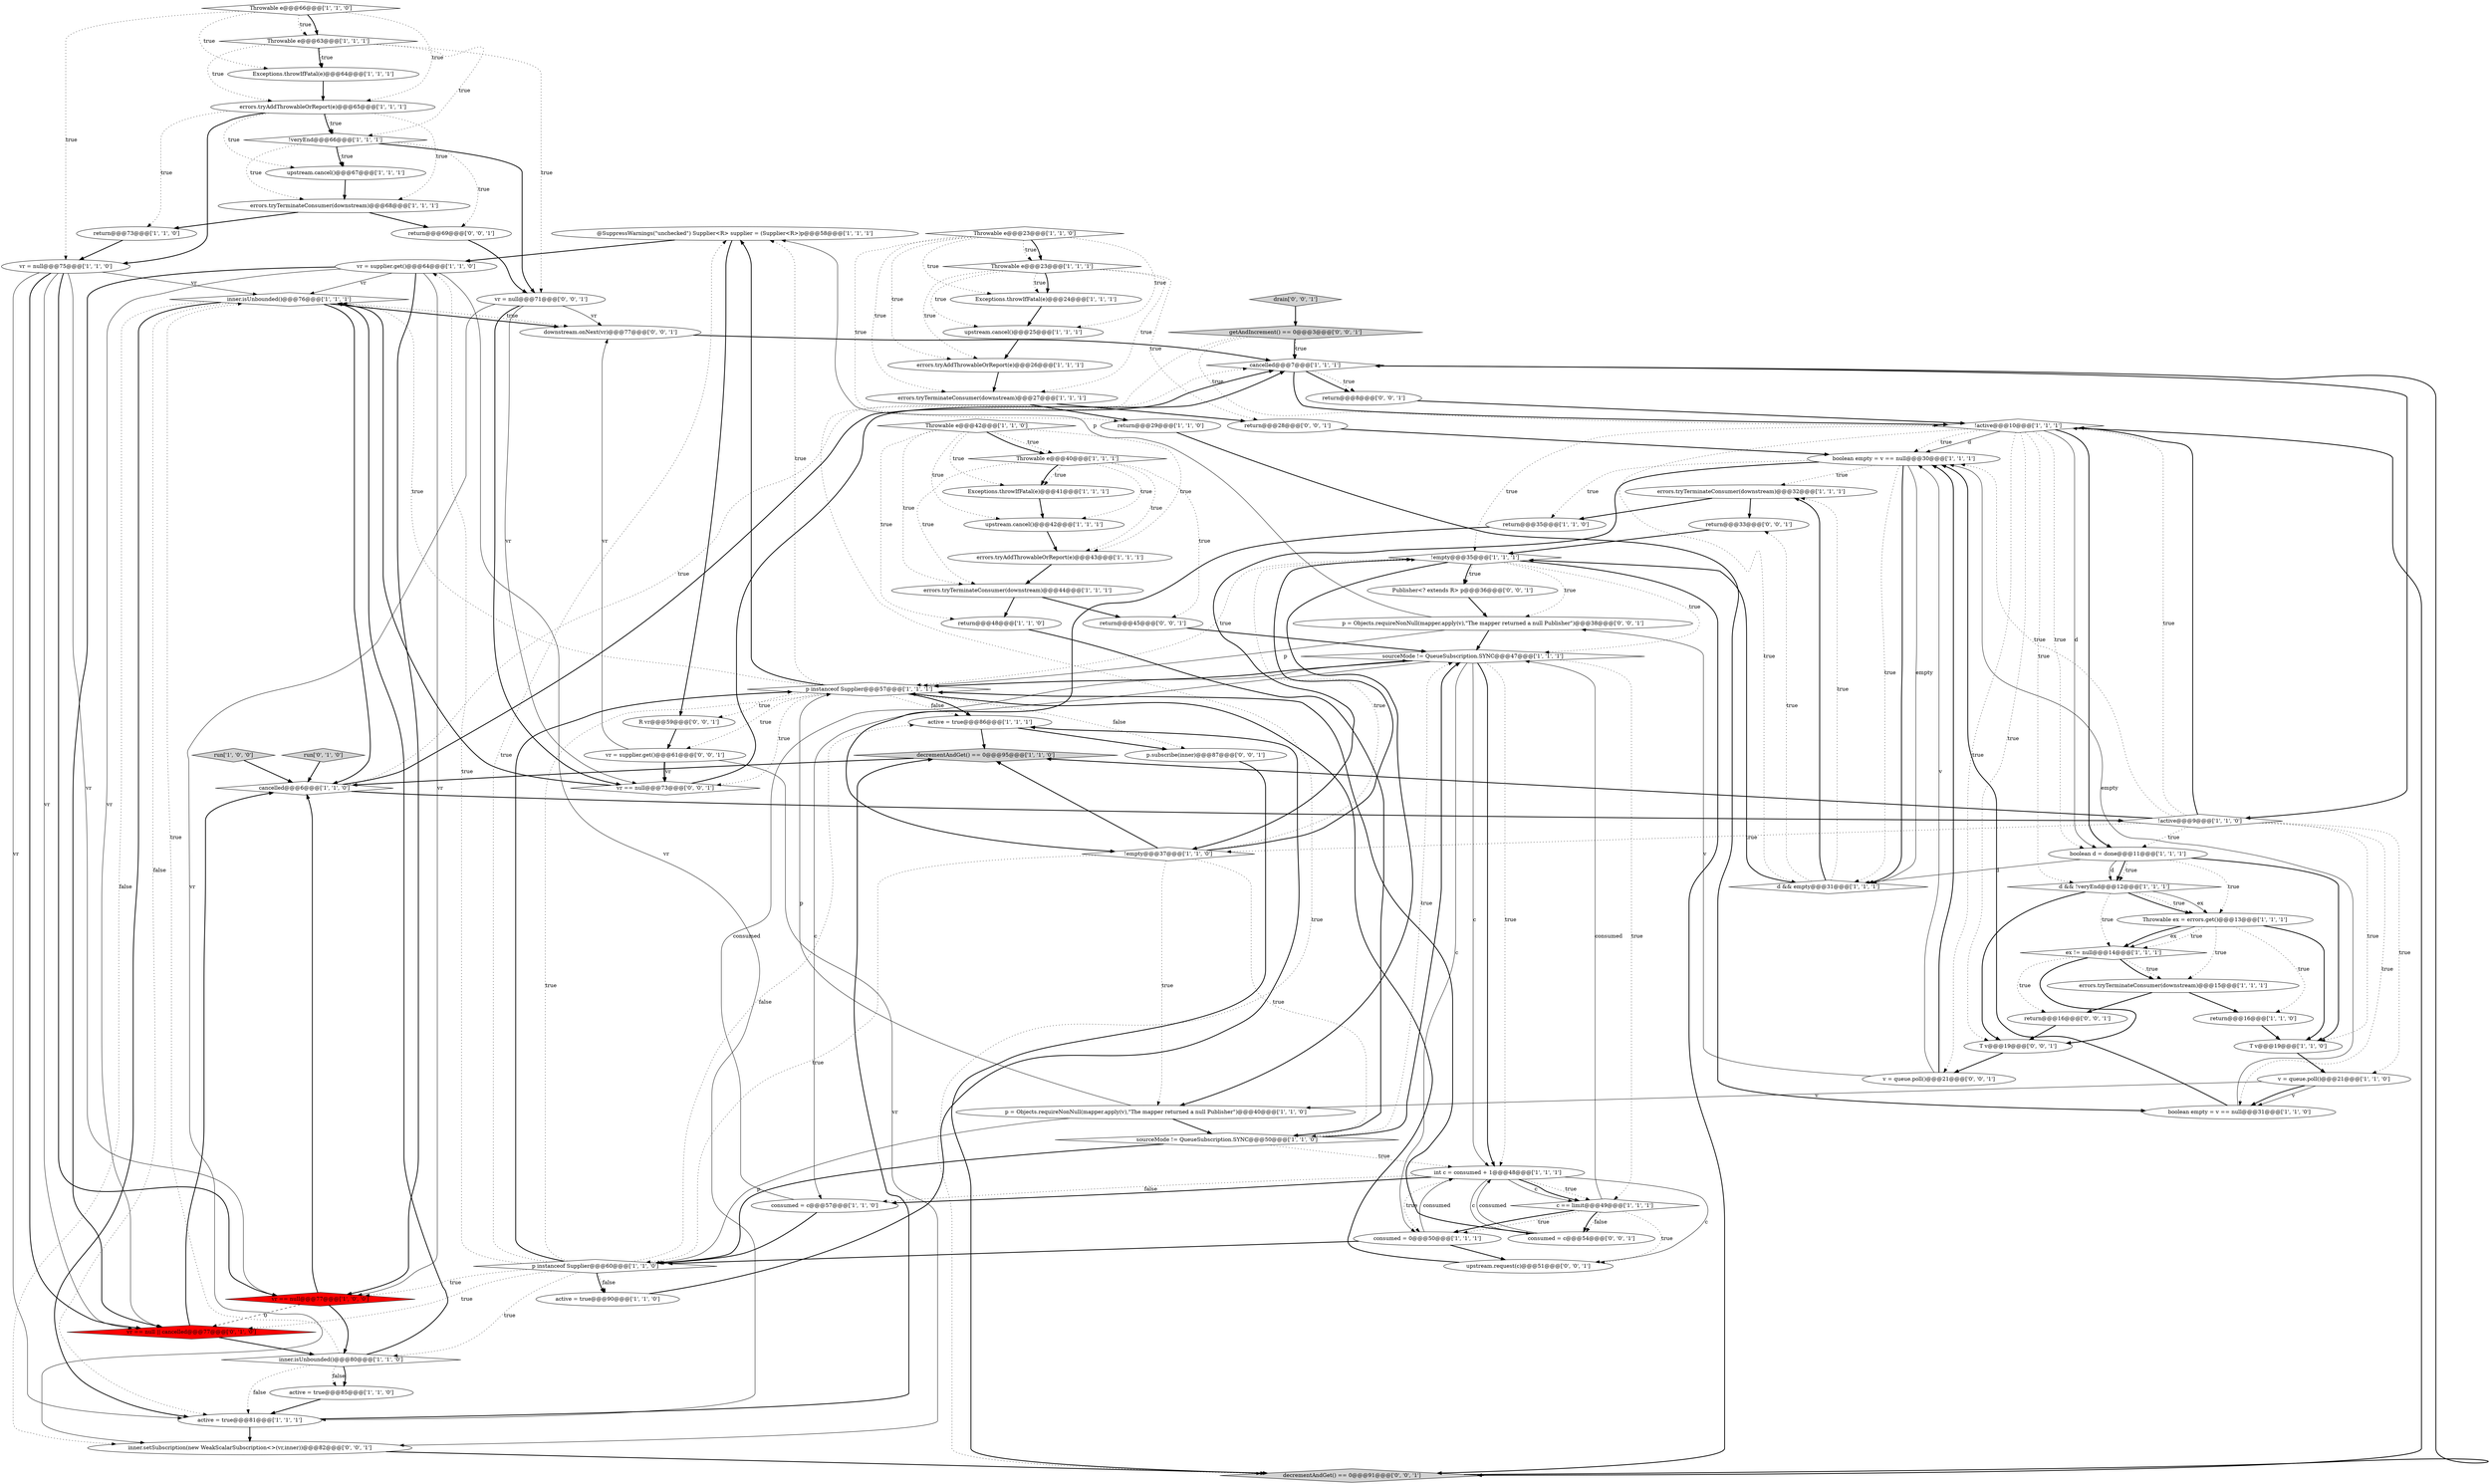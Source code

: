 digraph {
56 [style = filled, label = "@SuppressWarnings(\"unchecked\") Supplier<R> supplier = (Supplier<R>)p@@@58@@@['1', '1', '1']", fillcolor = white, shape = ellipse image = "AAA0AAABBB1BBB"];
68 [style = filled, label = "Publisher<? extends R> p@@@36@@@['0', '0', '1']", fillcolor = white, shape = ellipse image = "AAA0AAABBB3BBB"];
53 [style = filled, label = "errors.tryAddThrowableOrReport(e)@@@26@@@['1', '1', '1']", fillcolor = white, shape = ellipse image = "AAA0AAABBB1BBB"];
9 [style = filled, label = "vr = supplier.get()@@@64@@@['1', '1', '0']", fillcolor = white, shape = ellipse image = "AAA0AAABBB1BBB"];
48 [style = filled, label = "errors.tryTerminateConsumer(downstream)@@@44@@@['1', '1', '1']", fillcolor = white, shape = ellipse image = "AAA0AAABBB1BBB"];
72 [style = filled, label = "return@@@69@@@['0', '0', '1']", fillcolor = white, shape = ellipse image = "AAA0AAABBB3BBB"];
50 [style = filled, label = "Exceptions.throwIfFatal(e)@@@41@@@['1', '1', '1']", fillcolor = white, shape = ellipse image = "AAA0AAABBB1BBB"];
76 [style = filled, label = "downstream.onNext(vr)@@@77@@@['0', '0', '1']", fillcolor = white, shape = ellipse image = "AAA0AAABBB3BBB"];
25 [style = filled, label = "return@@@29@@@['1', '1', '0']", fillcolor = white, shape = ellipse image = "AAA0AAABBB1BBB"];
11 [style = filled, label = "v = queue.poll()@@@21@@@['1', '1', '0']", fillcolor = white, shape = ellipse image = "AAA0AAABBB1BBB"];
61 [style = filled, label = "upstream.cancel()@@@42@@@['1', '1', '1']", fillcolor = white, shape = ellipse image = "AAA0AAABBB1BBB"];
81 [style = filled, label = "drain['0', '0', '1']", fillcolor = lightgray, shape = diamond image = "AAA0AAABBB3BBB"];
35 [style = filled, label = "ex != null@@@14@@@['1', '1', '1']", fillcolor = white, shape = diamond image = "AAA0AAABBB1BBB"];
36 [style = filled, label = "errors.tryTerminateConsumer(downstream)@@@32@@@['1', '1', '1']", fillcolor = white, shape = ellipse image = "AAA0AAABBB1BBB"];
7 [style = filled, label = "p instanceof Supplier@@@60@@@['1', '1', '0']", fillcolor = white, shape = diamond image = "AAA0AAABBB1BBB"];
45 [style = filled, label = "p instanceof Supplier@@@57@@@['1', '1', '1']", fillcolor = white, shape = diamond image = "AAA0AAABBB1BBB"];
17 [style = filled, label = "run['1', '0', '0']", fillcolor = lightgray, shape = diamond image = "AAA0AAABBB1BBB"];
43 [style = filled, label = "errors.tryAddThrowableOrReport(e)@@@43@@@['1', '1', '1']", fillcolor = white, shape = ellipse image = "AAA0AAABBB1BBB"];
29 [style = filled, label = "inner.isUnbounded()@@@76@@@['1', '1', '1']", fillcolor = white, shape = diamond image = "AAA0AAABBB1BBB"];
85 [style = filled, label = "vr == null@@@73@@@['0', '0', '1']", fillcolor = white, shape = diamond image = "AAA0AAABBB3BBB"];
20 [style = filled, label = "consumed = 0@@@50@@@['1', '1', '1']", fillcolor = white, shape = ellipse image = "AAA0AAABBB1BBB"];
8 [style = filled, label = "Throwable e@@@40@@@['1', '1', '1']", fillcolor = white, shape = diamond image = "AAA0AAABBB1BBB"];
38 [style = filled, label = "return@@@16@@@['1', '1', '0']", fillcolor = white, shape = ellipse image = "AAA0AAABBB1BBB"];
73 [style = filled, label = "return@@@33@@@['0', '0', '1']", fillcolor = white, shape = ellipse image = "AAA0AAABBB3BBB"];
31 [style = filled, label = "Throwable ex = errors.get()@@@13@@@['1', '1', '1']", fillcolor = white, shape = ellipse image = "AAA0AAABBB1BBB"];
42 [style = filled, label = "Throwable e@@@23@@@['1', '1', '1']", fillcolor = white, shape = diamond image = "AAA0AAABBB1BBB"];
32 [style = filled, label = "upstream.cancel()@@@25@@@['1', '1', '1']", fillcolor = white, shape = ellipse image = "AAA0AAABBB1BBB"];
22 [style = filled, label = "!active@@@10@@@['1', '1', '1']", fillcolor = white, shape = diamond image = "AAA0AAABBB1BBB"];
49 [style = filled, label = "Throwable e@@@23@@@['1', '1', '0']", fillcolor = white, shape = diamond image = "AAA0AAABBB1BBB"];
82 [style = filled, label = "return@@@28@@@['0', '0', '1']", fillcolor = white, shape = ellipse image = "AAA0AAABBB3BBB"];
62 [style = filled, label = "vr == null || cancelled@@@77@@@['0', '1', '0']", fillcolor = red, shape = diamond image = "AAA1AAABBB2BBB"];
51 [style = filled, label = "return@@@35@@@['1', '1', '0']", fillcolor = white, shape = ellipse image = "AAA0AAABBB1BBB"];
10 [style = filled, label = "errors.tryTerminateConsumer(downstream)@@@68@@@['1', '1', '1']", fillcolor = white, shape = ellipse image = "AAA0AAABBB1BBB"];
75 [style = filled, label = "vr = null@@@71@@@['0', '0', '1']", fillcolor = white, shape = ellipse image = "AAA0AAABBB3BBB"];
83 [style = filled, label = "R vr@@@59@@@['0', '0', '1']", fillcolor = white, shape = ellipse image = "AAA0AAABBB3BBB"];
40 [style = filled, label = "decrementAndGet() == 0@@@95@@@['1', '1', '0']", fillcolor = lightgray, shape = diamond image = "AAA0AAABBB1BBB"];
66 [style = filled, label = "getAndIncrement() == 0@@@3@@@['0', '0', '1']", fillcolor = lightgray, shape = diamond image = "AAA0AAABBB3BBB"];
27 [style = filled, label = "boolean empty = v == null@@@31@@@['1', '1', '0']", fillcolor = white, shape = ellipse image = "AAA0AAABBB1BBB"];
84 [style = filled, label = "decrementAndGet() == 0@@@91@@@['0', '0', '1']", fillcolor = lightgray, shape = diamond image = "AAA0AAABBB3BBB"];
0 [style = filled, label = "p = Objects.requireNonNull(mapper.apply(v),\"The mapper returned a null Publisher\")@@@40@@@['1', '1', '0']", fillcolor = white, shape = ellipse image = "AAA0AAABBB1BBB"];
39 [style = filled, label = "boolean empty = v == null@@@30@@@['1', '1', '1']", fillcolor = white, shape = ellipse image = "AAA0AAABBB1BBB"];
63 [style = filled, label = "run['0', '1', '0']", fillcolor = lightgray, shape = diamond image = "AAA0AAABBB2BBB"];
79 [style = filled, label = "consumed = c@@@54@@@['0', '0', '1']", fillcolor = white, shape = ellipse image = "AAA0AAABBB3BBB"];
5 [style = filled, label = "active = true@@@86@@@['1', '1', '1']", fillcolor = white, shape = ellipse image = "AAA0AAABBB1BBB"];
74 [style = filled, label = "return@@@16@@@['0', '0', '1']", fillcolor = white, shape = ellipse image = "AAA0AAABBB3BBB"];
78 [style = filled, label = "p = Objects.requireNonNull(mapper.apply(v),\"The mapper returned a null Publisher\")@@@38@@@['0', '0', '1']", fillcolor = white, shape = ellipse image = "AAA0AAABBB3BBB"];
54 [style = filled, label = "boolean d = done@@@11@@@['1', '1', '1']", fillcolor = white, shape = ellipse image = "AAA0AAABBB1BBB"];
2 [style = filled, label = "return@@@48@@@['1', '1', '0']", fillcolor = white, shape = ellipse image = "AAA0AAABBB1BBB"];
34 [style = filled, label = "c == limit@@@49@@@['1', '1', '1']", fillcolor = white, shape = diamond image = "AAA0AAABBB1BBB"];
69 [style = filled, label = "return@@@8@@@['0', '0', '1']", fillcolor = white, shape = ellipse image = "AAA0AAABBB3BBB"];
65 [style = filled, label = "upstream.request(c)@@@51@@@['0', '0', '1']", fillcolor = white, shape = ellipse image = "AAA0AAABBB3BBB"];
18 [style = filled, label = "errors.tryTerminateConsumer(downstream)@@@27@@@['1', '1', '1']", fillcolor = white, shape = ellipse image = "AAA0AAABBB1BBB"];
19 [style = filled, label = "sourceMode != QueueSubscription.SYNC@@@47@@@['1', '1', '1']", fillcolor = white, shape = diamond image = "AAA0AAABBB1BBB"];
30 [style = filled, label = "cancelled@@@6@@@['1', '1', '0']", fillcolor = white, shape = diamond image = "AAA0AAABBB1BBB"];
47 [style = filled, label = "d && empty@@@31@@@['1', '1', '1']", fillcolor = white, shape = diamond image = "AAA0AAABBB1BBB"];
6 [style = filled, label = "!empty@@@37@@@['1', '1', '0']", fillcolor = white, shape = diamond image = "AAA0AAABBB1BBB"];
46 [style = filled, label = "Throwable e@@@66@@@['1', '1', '0']", fillcolor = white, shape = diamond image = "AAA0AAABBB1BBB"];
12 [style = filled, label = "vr = null@@@75@@@['1', '1', '0']", fillcolor = white, shape = ellipse image = "AAA0AAABBB1BBB"];
64 [style = filled, label = "inner.setSubscription(new WeakScalarSubscription<>(vr,inner))@@@82@@@['0', '0', '1']", fillcolor = white, shape = ellipse image = "AAA0AAABBB3BBB"];
57 [style = filled, label = "consumed = c@@@57@@@['1', '1', '0']", fillcolor = white, shape = ellipse image = "AAA0AAABBB1BBB"];
59 [style = filled, label = "vr == null@@@77@@@['1', '0', '0']", fillcolor = red, shape = diamond image = "AAA1AAABBB1BBB"];
21 [style = filled, label = "return@@@73@@@['1', '1', '0']", fillcolor = white, shape = ellipse image = "AAA0AAABBB1BBB"];
13 [style = filled, label = "d && !veryEnd@@@12@@@['1', '1', '1']", fillcolor = white, shape = diamond image = "AAA0AAABBB1BBB"];
16 [style = filled, label = "errors.tryTerminateConsumer(downstream)@@@15@@@['1', '1', '1']", fillcolor = white, shape = ellipse image = "AAA0AAABBB1BBB"];
60 [style = filled, label = "upstream.cancel()@@@67@@@['1', '1', '1']", fillcolor = white, shape = ellipse image = "AAA0AAABBB1BBB"];
70 [style = filled, label = "p.subscribe(inner)@@@87@@@['0', '0', '1']", fillcolor = white, shape = ellipse image = "AAA0AAABBB3BBB"];
1 [style = filled, label = "T v@@@19@@@['1', '1', '0']", fillcolor = white, shape = ellipse image = "AAA0AAABBB1BBB"];
77 [style = filled, label = "T v@@@19@@@['0', '0', '1']", fillcolor = white, shape = ellipse image = "AAA0AAABBB3BBB"];
28 [style = filled, label = "inner.isUnbounded()@@@80@@@['1', '1', '0']", fillcolor = white, shape = diamond image = "AAA0AAABBB1BBB"];
44 [style = filled, label = "Exceptions.throwIfFatal(e)@@@24@@@['1', '1', '1']", fillcolor = white, shape = ellipse image = "AAA0AAABBB1BBB"];
4 [style = filled, label = "cancelled@@@7@@@['1', '1', '1']", fillcolor = white, shape = diamond image = "AAA0AAABBB1BBB"];
67 [style = filled, label = "v = queue.poll()@@@21@@@['0', '0', '1']", fillcolor = white, shape = ellipse image = "AAA0AAABBB3BBB"];
52 [style = filled, label = "!veryEnd@@@66@@@['1', '1', '1']", fillcolor = white, shape = diamond image = "AAA0AAABBB1BBB"];
37 [style = filled, label = "int c = consumed + 1@@@48@@@['1', '1', '1']", fillcolor = white, shape = ellipse image = "AAA0AAABBB1BBB"];
3 [style = filled, label = "active = true@@@90@@@['1', '1', '0']", fillcolor = white, shape = ellipse image = "AAA0AAABBB1BBB"];
15 [style = filled, label = "errors.tryAddThrowableOrReport(e)@@@65@@@['1', '1', '1']", fillcolor = white, shape = ellipse image = "AAA0AAABBB1BBB"];
41 [style = filled, label = "Throwable e@@@63@@@['1', '1', '1']", fillcolor = white, shape = diamond image = "AAA0AAABBB1BBB"];
33 [style = filled, label = "Exceptions.throwIfFatal(e)@@@64@@@['1', '1', '1']", fillcolor = white, shape = ellipse image = "AAA0AAABBB1BBB"];
71 [style = filled, label = "return@@@45@@@['0', '0', '1']", fillcolor = white, shape = ellipse image = "AAA0AAABBB3BBB"];
55 [style = filled, label = "Throwable e@@@42@@@['1', '1', '0']", fillcolor = white, shape = diamond image = "AAA0AAABBB1BBB"];
14 [style = filled, label = "!empty@@@35@@@['1', '1', '1']", fillcolor = white, shape = diamond image = "AAA0AAABBB1BBB"];
23 [style = filled, label = "active = true@@@85@@@['1', '1', '0']", fillcolor = white, shape = ellipse image = "AAA0AAABBB1BBB"];
58 [style = filled, label = "active = true@@@81@@@['1', '1', '1']", fillcolor = white, shape = ellipse image = "AAA0AAABBB1BBB"];
80 [style = filled, label = "vr = supplier.get()@@@61@@@['0', '0', '1']", fillcolor = white, shape = ellipse image = "AAA0AAABBB3BBB"];
26 [style = filled, label = "!active@@@9@@@['1', '1', '0']", fillcolor = white, shape = diamond image = "AAA0AAABBB1BBB"];
24 [style = filled, label = "sourceMode != QueueSubscription.SYNC@@@50@@@['1', '1', '0']", fillcolor = white, shape = diamond image = "AAA0AAABBB1BBB"];
32->53 [style = bold, label=""];
66->4 [style = dotted, label="true"];
35->77 [style = bold, label=""];
41->15 [style = dotted, label="true"];
67->39 [style = bold, label=""];
39->36 [style = dotted, label="true"];
8->48 [style = dotted, label="true"];
29->76 [style = bold, label=""];
14->19 [style = dotted, label="true"];
61->43 [style = bold, label=""];
34->20 [style = bold, label=""];
75->76 [style = solid, label="vr"];
29->30 [style = bold, label=""];
13->31 [style = solid, label="ex"];
14->45 [style = dotted, label="true"];
0->7 [style = solid, label="p"];
22->39 [style = solid, label="d"];
10->72 [style = bold, label=""];
46->12 [style = dotted, label="true"];
39->6 [style = bold, label=""];
67->78 [style = solid, label="v"];
39->47 [style = dotted, label="true"];
26->40 [style = bold, label=""];
59->62 [style = dashed, label="0"];
31->1 [style = bold, label=""];
26->22 [style = dotted, label="true"];
15->21 [style = dotted, label="true"];
34->20 [style = dotted, label="true"];
34->65 [style = dotted, label="true"];
26->22 [style = bold, label=""];
35->16 [style = dotted, label="true"];
22->14 [style = dotted, label="true"];
13->35 [style = dotted, label="true"];
8->61 [style = dotted, label="true"];
8->71 [style = dotted, label="true"];
85->4 [style = bold, label=""];
54->31 [style = dotted, label="true"];
42->82 [style = dotted, label="true"];
52->60 [style = bold, label=""];
3->5 [style = bold, label=""];
42->44 [style = bold, label=""];
75->64 [style = solid, label="vr"];
9->58 [style = solid, label="vr"];
31->35 [style = bold, label=""];
56->83 [style = bold, label=""];
29->76 [style = dotted, label="true"];
76->4 [style = bold, label=""];
14->78 [style = dotted, label="true"];
15->52 [style = bold, label=""];
81->66 [style = bold, label=""];
0->24 [style = bold, label=""];
84->4 [style = bold, label=""];
22->67 [style = dotted, label="true"];
68->78 [style = bold, label=""];
55->43 [style = dotted, label="true"];
39->47 [style = bold, label=""];
79->45 [style = bold, label=""];
6->0 [style = dotted, label="true"];
55->8 [style = dotted, label="true"];
28->23 [style = dotted, label="false"];
4->69 [style = dotted, label="true"];
7->5 [style = dotted, label="false"];
35->74 [style = dotted, label="true"];
41->33 [style = dotted, label="true"];
13->31 [style = bold, label=""];
22->54 [style = dotted, label="true"];
2->24 [style = bold, label=""];
9->62 [style = solid, label="vr"];
39->47 [style = solid, label="empty"];
55->48 [style = dotted, label="true"];
42->32 [style = dotted, label="true"];
80->85 [style = solid, label="vr"];
64->84 [style = bold, label=""];
28->58 [style = dotted, label="false"];
34->79 [style = dotted, label="false"];
22->54 [style = solid, label="d"];
19->37 [style = solid, label="c"];
24->19 [style = bold, label=""];
65->45 [style = bold, label=""];
20->37 [style = solid, label="consumed"];
48->2 [style = bold, label=""];
33->15 [style = bold, label=""];
62->30 [style = bold, label=""];
30->26 [style = bold, label=""];
49->53 [style = dotted, label="true"];
54->13 [style = dotted, label="true"];
80->85 [style = bold, label=""];
15->52 [style = dotted, label="true"];
15->10 [style = dotted, label="true"];
45->80 [style = dotted, label="true"];
75->85 [style = solid, label="vr"];
10->21 [style = bold, label=""];
46->33 [style = dotted, label="true"];
12->62 [style = solid, label="vr"];
19->37 [style = dotted, label="true"];
29->64 [style = dotted, label="false"];
70->84 [style = bold, label=""];
46->41 [style = bold, label=""];
56->9 [style = bold, label=""];
80->64 [style = solid, label="vr"];
1->11 [style = bold, label=""];
19->37 [style = bold, label=""];
28->29 [style = dotted, label="true"];
25->27 [style = bold, label=""];
8->50 [style = dotted, label="true"];
6->14 [style = dotted, label="true"];
8->43 [style = dotted, label="true"];
54->13 [style = solid, label="d"];
27->39 [style = solid, label="empty"];
12->58 [style = solid, label="vr"];
49->44 [style = dotted, label="true"];
22->77 [style = dotted, label="true"];
44->32 [style = bold, label=""];
57->7 [style = bold, label=""];
26->1 [style = dotted, label="true"];
22->13 [style = dotted, label="true"];
52->72 [style = dotted, label="true"];
18->25 [style = bold, label=""];
6->7 [style = dotted, label="true"];
37->20 [style = dotted, label="true"];
15->60 [style = dotted, label="true"];
47->36 [style = dotted, label="true"];
45->56 [style = bold, label=""];
24->19 [style = dotted, label="true"];
26->6 [style = dotted, label="true"];
14->68 [style = dotted, label="true"];
22->54 [style = bold, label=""];
15->12 [style = bold, label=""];
59->28 [style = bold, label=""];
82->39 [style = bold, label=""];
19->20 [style = solid, label="c"];
20->7 [style = bold, label=""];
24->7 [style = bold, label=""];
39->51 [style = dotted, label="true"];
71->19 [style = bold, label=""];
47->36 [style = bold, label=""];
4->22 [style = bold, label=""];
29->58 [style = dotted, label="false"];
28->29 [style = bold, label=""];
7->59 [style = dotted, label="true"];
6->24 [style = dotted, label="true"];
66->22 [style = dotted, label="true"];
7->45 [style = dotted, label="true"];
19->34 [style = dotted, label="true"];
45->70 [style = dotted, label="false"];
36->51 [style = bold, label=""];
23->58 [style = bold, label=""];
14->68 [style = bold, label=""];
0->45 [style = solid, label="p"];
34->19 [style = solid, label="consumed"];
31->35 [style = solid, label="ex"];
42->44 [style = dotted, label="true"];
80->76 [style = solid, label="vr"];
31->35 [style = dotted, label="true"];
45->29 [style = dotted, label="true"];
12->62 [style = bold, label=""];
72->75 [style = bold, label=""];
26->27 [style = dotted, label="true"];
11->27 [style = solid, label="v"];
19->57 [style = solid, label="c"];
78->45 [style = solid, label="p"];
55->61 [style = dotted, label="true"];
12->59 [style = solid, label="vr"];
69->22 [style = bold, label=""];
12->29 [style = solid, label="vr"];
30->4 [style = dotted, label="true"];
36->73 [style = bold, label=""];
51->6 [style = bold, label=""];
26->54 [style = dotted, label="true"];
85->29 [style = bold, label=""];
49->42 [style = dotted, label="true"];
42->53 [style = dotted, label="true"];
38->1 [style = bold, label=""];
21->12 [style = bold, label=""];
14->84 [style = bold, label=""];
83->80 [style = bold, label=""];
27->39 [style = bold, label=""];
19->45 [style = bold, label=""];
67->39 [style = solid, label="v"];
37->57 [style = dotted, label="false"];
42->18 [style = dotted, label="true"];
28->23 [style = bold, label=""];
9->59 [style = bold, label=""];
73->14 [style = bold, label=""];
45->85 [style = dotted, label="true"];
20->65 [style = bold, label=""];
79->37 [style = solid, label="consumed"];
52->60 [style = dotted, label="true"];
45->83 [style = dotted, label="true"];
8->50 [style = bold, label=""];
40->30 [style = bold, label=""];
4->69 [style = bold, label=""];
77->67 [style = bold, label=""];
78->19 [style = bold, label=""];
37->34 [style = dotted, label="true"];
26->11 [style = dotted, label="true"];
41->33 [style = bold, label=""];
41->52 [style = dotted, label="true"];
5->40 [style = bold, label=""];
50->61 [style = bold, label=""];
37->65 [style = solid, label="c"];
74->77 [style = bold, label=""];
7->28 [style = dotted, label="true"];
34->79 [style = bold, label=""];
22->84 [style = bold, label=""];
58->64 [style = bold, label=""];
11->0 [style = solid, label="v"];
41->75 [style = dotted, label="true"];
37->57 [style = bold, label=""];
75->85 [style = bold, label=""];
49->42 [style = bold, label=""];
5->70 [style = bold, label=""];
35->16 [style = bold, label=""];
62->28 [style = bold, label=""];
53->18 [style = bold, label=""];
78->56 [style = solid, label="p"];
7->3 [style = dotted, label="false"];
22->39 [style = dotted, label="true"];
29->58 [style = bold, label=""];
26->39 [style = dotted, label="true"];
54->47 [style = solid, label="d"];
43->48 [style = bold, label=""];
7->62 [style = dotted, label="true"];
52->75 [style = bold, label=""];
22->47 [style = dotted, label="true"];
4->26 [style = bold, label=""];
58->40 [style = bold, label=""];
55->2 [style = dotted, label="true"];
47->73 [style = dotted, label="true"];
17->30 [style = bold, label=""];
9->62 [style = bold, label=""];
48->71 [style = bold, label=""];
7->9 [style = dotted, label="true"];
31->16 [style = dotted, label="true"];
46->41 [style = dotted, label="true"];
66->4 [style = bold, label=""];
37->34 [style = solid, label="c"];
66->84 [style = dotted, label="true"];
49->25 [style = dotted, label="true"];
45->56 [style = dotted, label="true"];
7->3 [style = bold, label=""];
63->30 [style = bold, label=""];
9->59 [style = solid, label="vr"];
7->45 [style = bold, label=""];
6->14 [style = bold, label=""];
57->19 [style = solid, label="consumed"];
13->31 [style = dotted, label="true"];
45->5 [style = dotted, label="false"];
16->74 [style = bold, label=""];
7->56 [style = dotted, label="true"];
14->0 [style = bold, label=""];
54->13 [style = bold, label=""];
30->4 [style = bold, label=""];
6->40 [style = bold, label=""];
37->34 [style = bold, label=""];
31->38 [style = dotted, label="true"];
24->37 [style = dotted, label="true"];
49->18 [style = dotted, label="true"];
12->59 [style = bold, label=""];
9->29 [style = solid, label="vr"];
60->10 [style = bold, label=""];
59->30 [style = bold, label=""];
18->82 [style = bold, label=""];
52->10 [style = dotted, label="true"];
13->77 [style = bold, label=""];
37->79 [style = solid, label="c"];
46->15 [style = dotted, label="true"];
49->32 [style = dotted, label="true"];
55->8 [style = bold, label=""];
47->14 [style = bold, label=""];
16->38 [style = bold, label=""];
55->50 [style = dotted, label="true"];
11->27 [style = bold, label=""];
45->5 [style = bold, label=""];
54->1 [style = bold, label=""];
}
